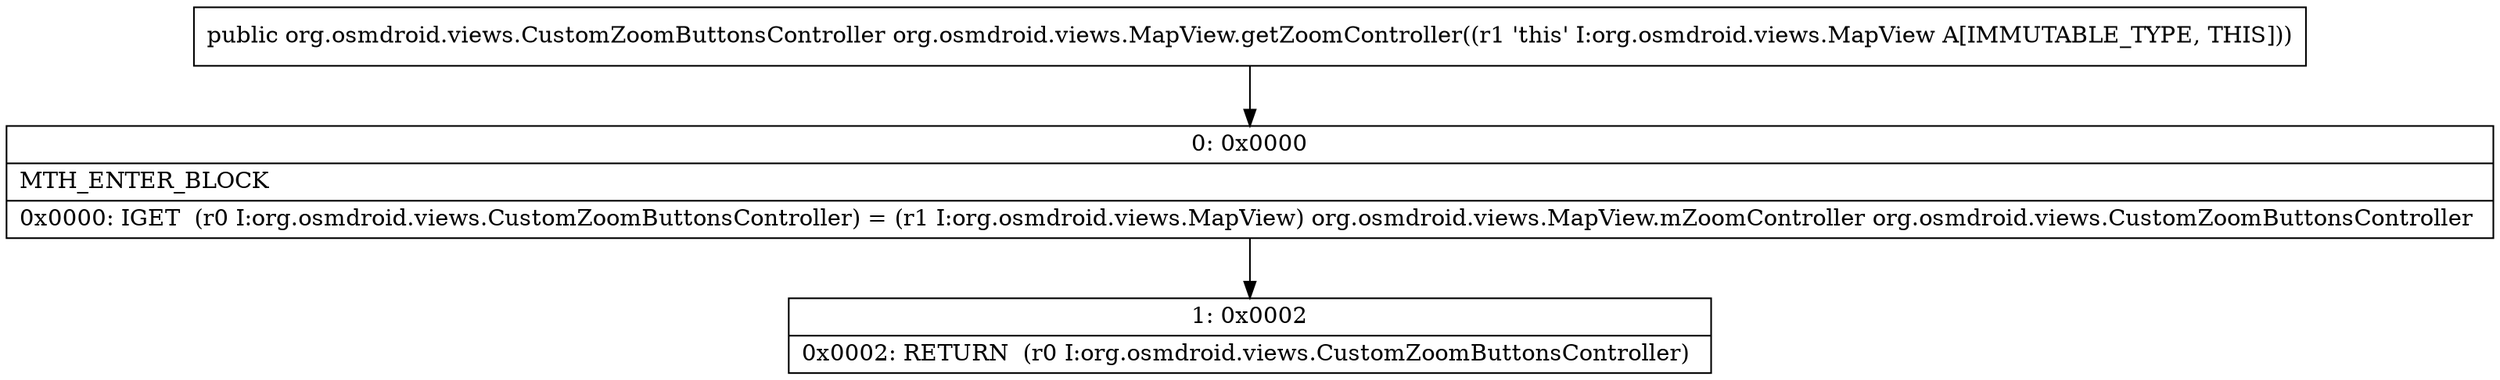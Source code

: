 digraph "CFG fororg.osmdroid.views.MapView.getZoomController()Lorg\/osmdroid\/views\/CustomZoomButtonsController;" {
Node_0 [shape=record,label="{0\:\ 0x0000|MTH_ENTER_BLOCK\l|0x0000: IGET  (r0 I:org.osmdroid.views.CustomZoomButtonsController) = (r1 I:org.osmdroid.views.MapView) org.osmdroid.views.MapView.mZoomController org.osmdroid.views.CustomZoomButtonsController \l}"];
Node_1 [shape=record,label="{1\:\ 0x0002|0x0002: RETURN  (r0 I:org.osmdroid.views.CustomZoomButtonsController) \l}"];
MethodNode[shape=record,label="{public org.osmdroid.views.CustomZoomButtonsController org.osmdroid.views.MapView.getZoomController((r1 'this' I:org.osmdroid.views.MapView A[IMMUTABLE_TYPE, THIS])) }"];
MethodNode -> Node_0;
Node_0 -> Node_1;
}

